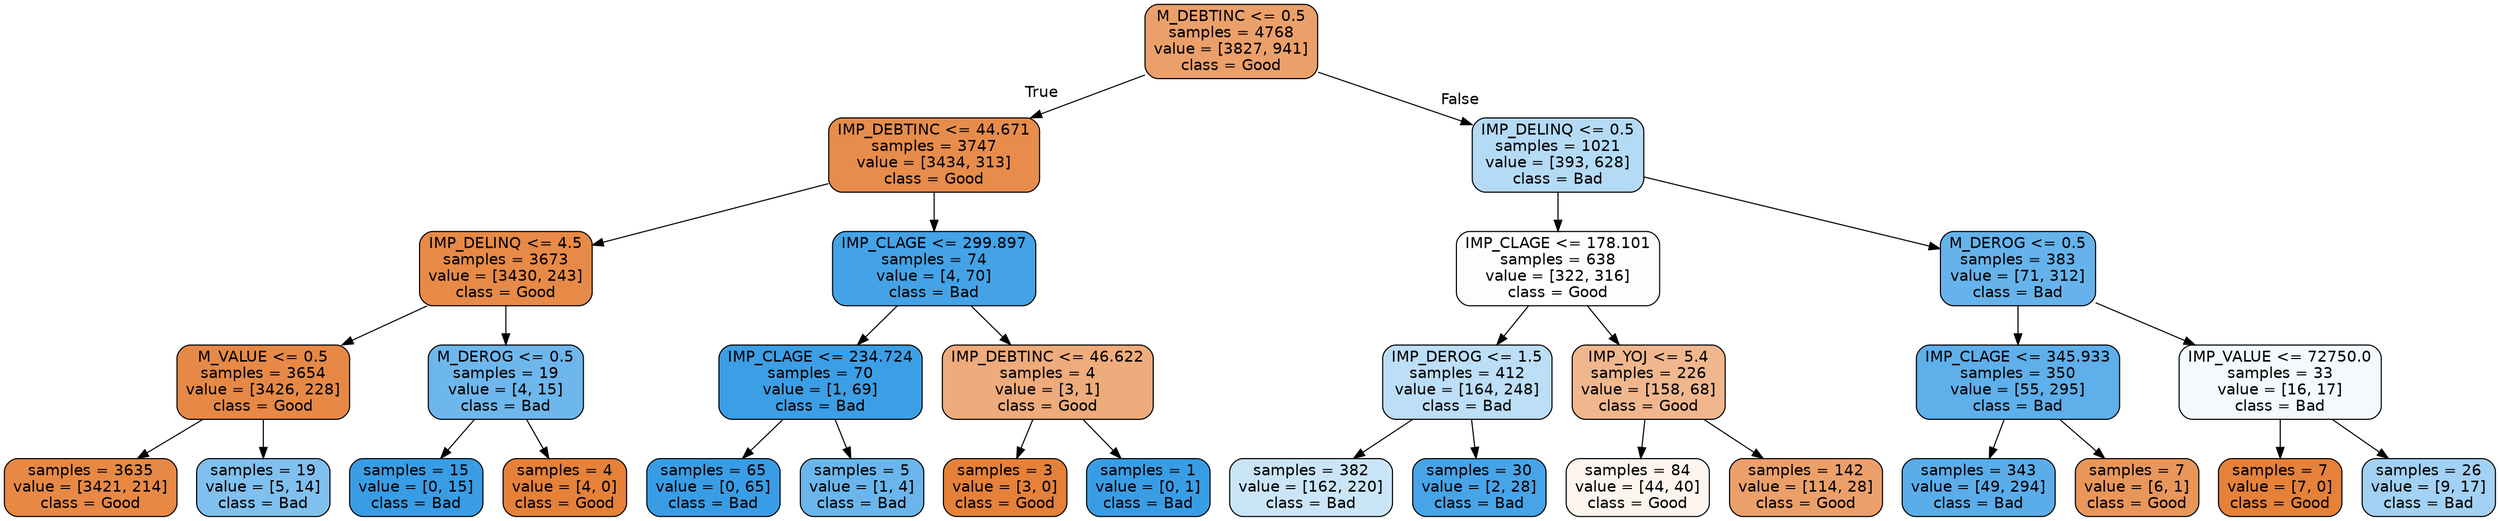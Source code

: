 digraph Tree {
node [shape=box, style="filled, rounded", color="black", fontname=helvetica] ;
edge [fontname=helvetica] ;
0 [label="M_DEBTINC <= 0.5\nsamples = 4768\nvalue = [3827, 941]\nclass = Good", fillcolor="#eba06a"] ;
1 [label="IMP_DEBTINC <= 44.671\nsamples = 3747\nvalue = [3434, 313]\nclass = Good", fillcolor="#e78c4b"] ;
0 -> 1 [labeldistance=2.5, labelangle=45, headlabel="True"] ;
2 [label="IMP_DELINQ <= 4.5\nsamples = 3673\nvalue = [3430, 243]\nclass = Good", fillcolor="#e78a47"] ;
1 -> 2 ;
3 [label="M_VALUE <= 0.5\nsamples = 3654\nvalue = [3426, 228]\nclass = Good", fillcolor="#e78946"] ;
2 -> 3 ;
4 [label="samples = 3635\nvalue = [3421, 214]\nclass = Good", fillcolor="#e78945"] ;
3 -> 4 ;
5 [label="samples = 19\nvalue = [5, 14]\nclass = Bad", fillcolor="#80c0ee"] ;
3 -> 5 ;
6 [label="M_DEROG <= 0.5\nsamples = 19\nvalue = [4, 15]\nclass = Bad", fillcolor="#6eb7ec"] ;
2 -> 6 ;
7 [label="samples = 15\nvalue = [0, 15]\nclass = Bad", fillcolor="#399de5"] ;
6 -> 7 ;
8 [label="samples = 4\nvalue = [4, 0]\nclass = Good", fillcolor="#e58139"] ;
6 -> 8 ;
9 [label="IMP_CLAGE <= 299.897\nsamples = 74\nvalue = [4, 70]\nclass = Bad", fillcolor="#44a3e6"] ;
1 -> 9 ;
10 [label="IMP_CLAGE <= 234.724\nsamples = 70\nvalue = [1, 69]\nclass = Bad", fillcolor="#3c9ee5"] ;
9 -> 10 ;
11 [label="samples = 65\nvalue = [0, 65]\nclass = Bad", fillcolor="#399de5"] ;
10 -> 11 ;
12 [label="samples = 5\nvalue = [1, 4]\nclass = Bad", fillcolor="#6ab6ec"] ;
10 -> 12 ;
13 [label="IMP_DEBTINC <= 46.622\nsamples = 4\nvalue = [3, 1]\nclass = Good", fillcolor="#eeab7b"] ;
9 -> 13 ;
14 [label="samples = 3\nvalue = [3, 0]\nclass = Good", fillcolor="#e58139"] ;
13 -> 14 ;
15 [label="samples = 1\nvalue = [0, 1]\nclass = Bad", fillcolor="#399de5"] ;
13 -> 15 ;
16 [label="IMP_DELINQ <= 0.5\nsamples = 1021\nvalue = [393, 628]\nclass = Bad", fillcolor="#b5daf5"] ;
0 -> 16 [labeldistance=2.5, labelangle=-45, headlabel="False"] ;
17 [label="IMP_CLAGE <= 178.101\nsamples = 638\nvalue = [322, 316]\nclass = Good", fillcolor="#fffdfb"] ;
16 -> 17 ;
18 [label="IMP_DEROG <= 1.5\nsamples = 412\nvalue = [164, 248]\nclass = Bad", fillcolor="#bcdef6"] ;
17 -> 18 ;
19 [label="samples = 382\nvalue = [162, 220]\nclass = Bad", fillcolor="#cbe5f8"] ;
18 -> 19 ;
20 [label="samples = 30\nvalue = [2, 28]\nclass = Bad", fillcolor="#47a4e7"] ;
18 -> 20 ;
21 [label="IMP_YOJ <= 5.4\nsamples = 226\nvalue = [158, 68]\nclass = Good", fillcolor="#f0b78e"] ;
17 -> 21 ;
22 [label="samples = 84\nvalue = [44, 40]\nclass = Good", fillcolor="#fdf4ed"] ;
21 -> 22 ;
23 [label="samples = 142\nvalue = [114, 28]\nclass = Good", fillcolor="#eba06a"] ;
21 -> 23 ;
24 [label="M_DEROG <= 0.5\nsamples = 383\nvalue = [71, 312]\nclass = Bad", fillcolor="#66b3eb"] ;
16 -> 24 ;
25 [label="IMP_CLAGE <= 345.933\nsamples = 350\nvalue = [55, 295]\nclass = Bad", fillcolor="#5eafea"] ;
24 -> 25 ;
26 [label="samples = 343\nvalue = [49, 294]\nclass = Bad", fillcolor="#5aade9"] ;
25 -> 26 ;
27 [label="samples = 7\nvalue = [6, 1]\nclass = Good", fillcolor="#e9965a"] ;
25 -> 27 ;
28 [label="IMP_VALUE <= 72750.0\nsamples = 33\nvalue = [16, 17]\nclass = Bad", fillcolor="#f3f9fd"] ;
24 -> 28 ;
29 [label="samples = 7\nvalue = [7, 0]\nclass = Good", fillcolor="#e58139"] ;
28 -> 29 ;
30 [label="samples = 26\nvalue = [9, 17]\nclass = Bad", fillcolor="#a2d1f3"] ;
28 -> 30 ;
}